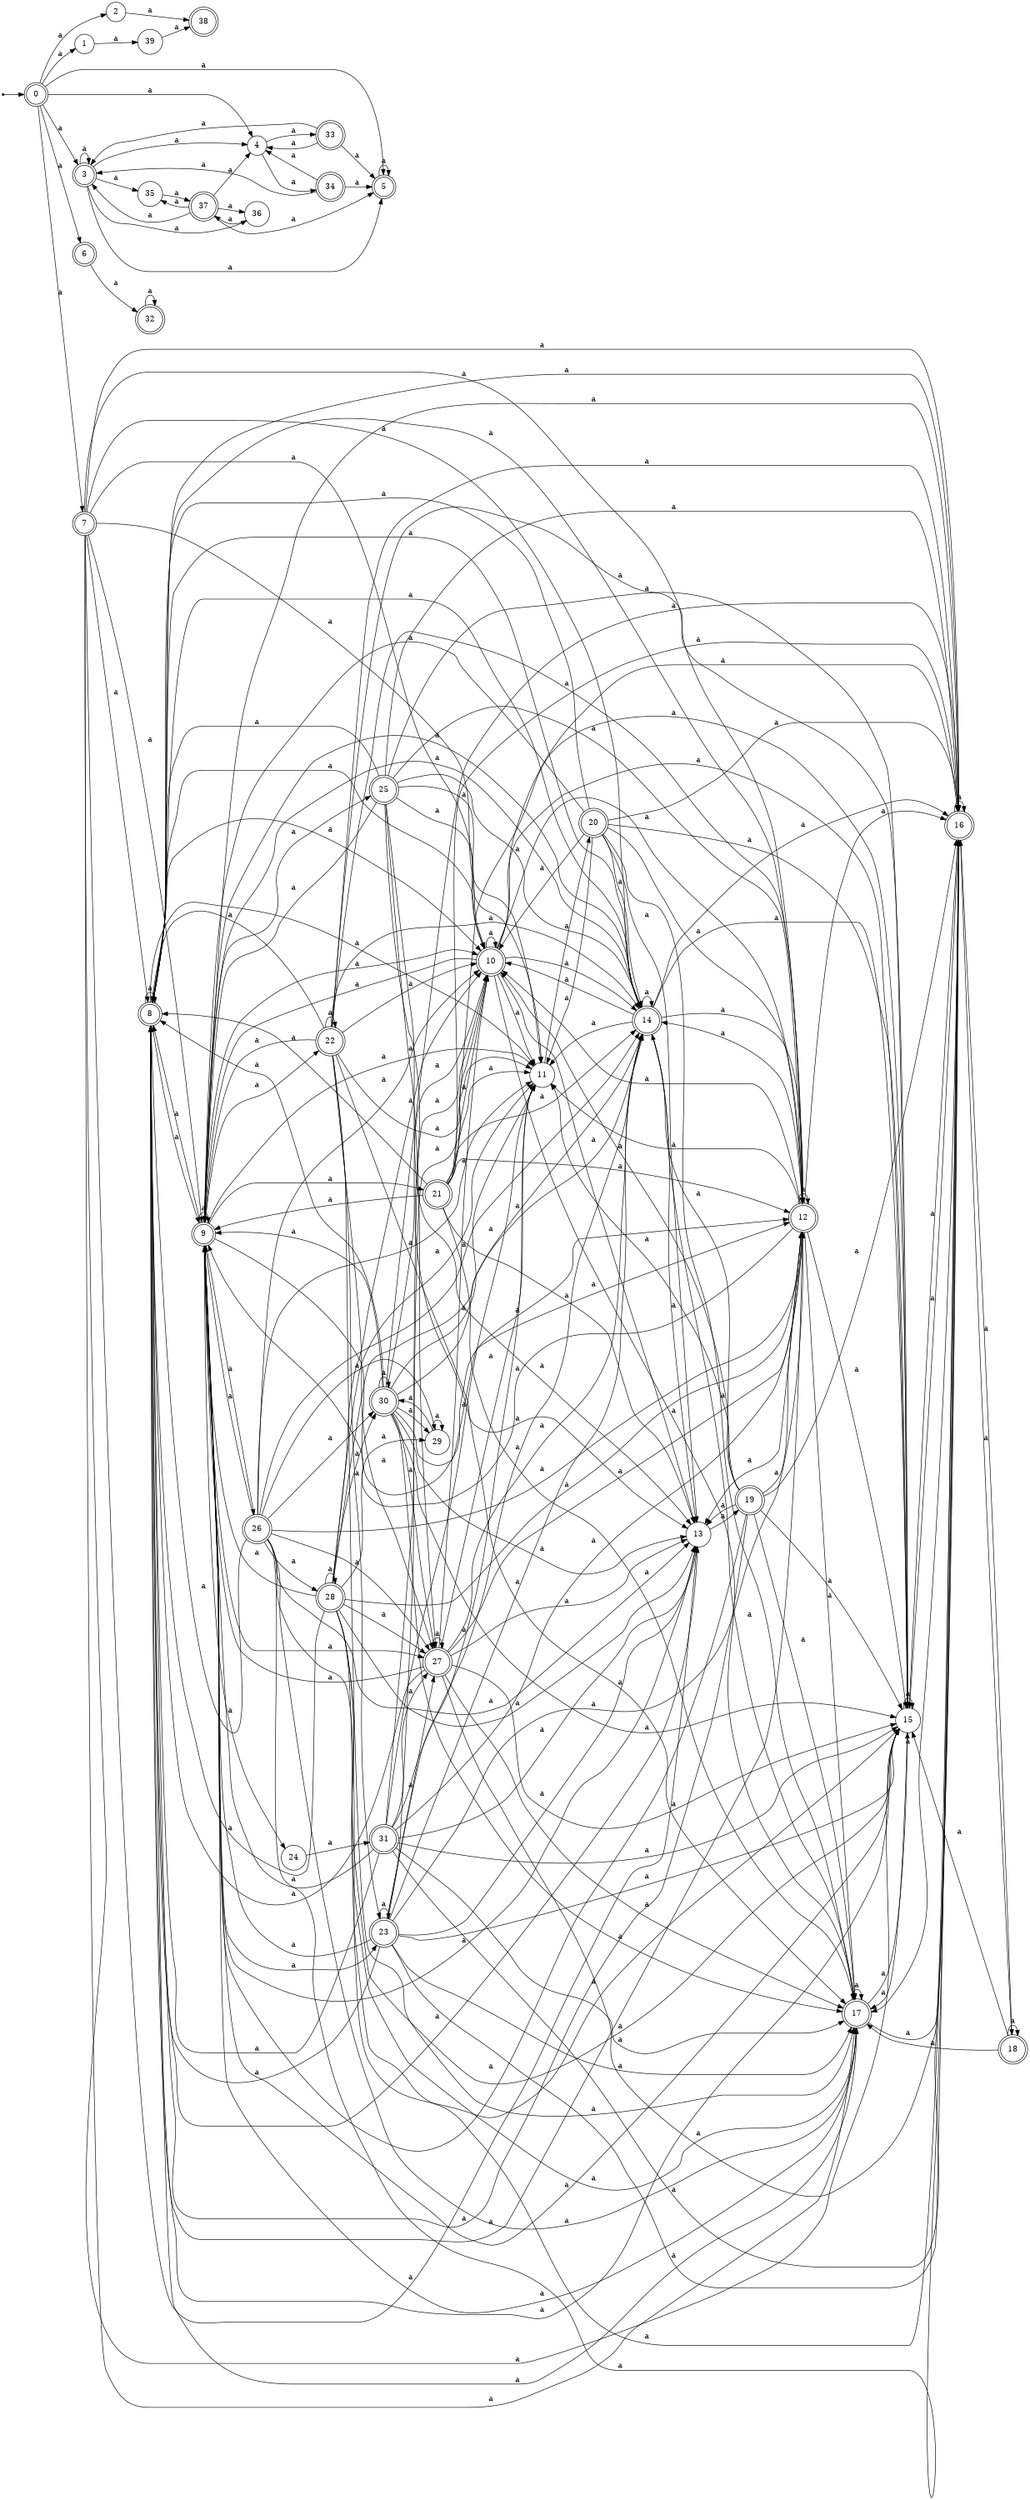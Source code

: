 digraph finite_state_machine {
rankdir=LR;
size="20,20";
node [shape = point]; "dummy0"
node [shape = doublecircle]; "0";"dummy0" -> "0";
node [shape = circle]; "1";
node [shape = circle]; "2";
node [shape = doublecircle]; "3";node [shape = circle]; "4";
node [shape = doublecircle]; "5";node [shape = doublecircle]; "6";node [shape = doublecircle]; "7";node [shape = doublecircle]; "8";node [shape = doublecircle]; "9";node [shape = doublecircle]; "10";node [shape = circle]; "11";
node [shape = doublecircle]; "12";node [shape = circle]; "13";
node [shape = doublecircle]; "14";node [shape = circle]; "15";
node [shape = doublecircle]; "16";node [shape = doublecircle]; "17";node [shape = doublecircle]; "18";node [shape = doublecircle]; "19";node [shape = doublecircle]; "20";node [shape = doublecircle]; "21";node [shape = doublecircle]; "22";node [shape = doublecircle]; "23";node [shape = circle]; "24";
node [shape = doublecircle]; "25";node [shape = doublecircle]; "26";node [shape = doublecircle]; "27";node [shape = doublecircle]; "28";node [shape = circle]; "29";
node [shape = doublecircle]; "30";node [shape = doublecircle]; "31";node [shape = doublecircle]; "32";node [shape = doublecircle]; "33";node [shape = doublecircle]; "34";node [shape = circle]; "35";
node [shape = circle]; "36";
node [shape = doublecircle]; "37";node [shape = doublecircle]; "38";node [shape = circle]; "39";
"0" -> "1" [label = "a"];
 "0" -> "2" [label = "a"];
 "0" -> "3" [label = "a"];
 "0" -> "4" [label = "a"];
 "0" -> "5" [label = "a"];
 "0" -> "6" [label = "a"];
 "0" -> "7" [label = "a"];
 "7" -> "8" [label = "a"];
 "7" -> "9" [label = "a"];
 "7" -> "10" [label = "a"];
 "7" -> "11" [label = "a"];
 "7" -> "12" [label = "a"];
 "7" -> "13" [label = "a"];
 "7" -> "14" [label = "a"];
 "7" -> "15" [label = "a"];
 "7" -> "16" [label = "a"];
 "7" -> "17" [label = "a"];
 "17" -> "16" [label = "a"];
 "17" -> "17" [label = "a"];
 "17" -> "15" [label = "a"];
 "16" -> "16" [label = "a"];
 "16" -> "17" [label = "a"];
 "16" -> "18" [label = "a"];
 "16" -> "15" [label = "a"];
 "18" -> "16" [label = "a"];
 "18" -> "17" [label = "a"];
 "18" -> "18" [label = "a"];
 "18" -> "15" [label = "a"];
 "15" -> "16" [label = "a"];
 "15" -> "17" [label = "a"];
 "15" -> "15" [label = "a"];
 "14" -> "8" [label = "a"];
 "14" -> "9" [label = "a"];
 "14" -> "10" [label = "a"];
 "14" -> "11" [label = "a"];
 "14" -> "12" [label = "a"];
 "14" -> "13" [label = "a"];
 "14" -> "14" [label = "a"];
 "14" -> "15" [label = "a"];
 "14" -> "16" [label = "a"];
 "14" -> "17" [label = "a"];
 "13" -> "19" [label = "a"];
 "19" -> "8" [label = "a"];
 "19" -> "9" [label = "a"];
 "19" -> "10" [label = "a"];
 "19" -> "11" [label = "a"];
 "19" -> "12" [label = "a"];
 "19" -> "13" [label = "a"];
 "19" -> "14" [label = "a"];
 "19" -> "15" [label = "a"];
 "19" -> "16" [label = "a"];
 "19" -> "17" [label = "a"];
 "12" -> "8" [label = "a"];
 "12" -> "9" [label = "a"];
 "12" -> "10" [label = "a"];
 "12" -> "11" [label = "a"];
 "12" -> "12" [label = "a"];
 "12" -> "13" [label = "a"];
 "12" -> "14" [label = "a"];
 "12" -> "15" [label = "a"];
 "12" -> "16" [label = "a"];
 "12" -> "17" [label = "a"];
 "11" -> "20" [label = "a"];
 "20" -> "8" [label = "a"];
 "20" -> "9" [label = "a"];
 "20" -> "10" [label = "a"];
 "20" -> "11" [label = "a"];
 "20" -> "12" [label = "a"];
 "20" -> "13" [label = "a"];
 "20" -> "14" [label = "a"];
 "20" -> "15" [label = "a"];
 "20" -> "16" [label = "a"];
 "20" -> "17" [label = "a"];
 "10" -> "8" [label = "a"];
 "10" -> "9" [label = "a"];
 "10" -> "10" [label = "a"];
 "10" -> "11" [label = "a"];
 "10" -> "12" [label = "a"];
 "10" -> "13" [label = "a"];
 "10" -> "14" [label = "a"];
 "10" -> "15" [label = "a"];
 "10" -> "16" [label = "a"];
 "10" -> "17" [label = "a"];
 "9" -> "8" [label = "a"];
 "9" -> "9" [label = "a"];
 "9" -> "10" [label = "a"];
 "9" -> "11" [label = "a"];
 "9" -> "12" [label = "a"];
 "9" -> "13" [label = "a"];
 "9" -> "14" [label = "a"];
 "9" -> "15" [label = "a"];
 "9" -> "16" [label = "a"];
 "9" -> "17" [label = "a"];
 "9" -> "21" [label = "a"];
 "9" -> "22" [label = "a"];
 "9" -> "23" [label = "a"];
 "9" -> "24" [label = "a"];
 "9" -> "25" [label = "a"];
 "9" -> "26" [label = "a"];
 "9" -> "27" [label = "a"];
 "27" -> "8" [label = "a"];
 "27" -> "9" [label = "a"];
 "27" -> "10" [label = "a"];
 "27" -> "11" [label = "a"];
 "27" -> "12" [label = "a"];
 "27" -> "13" [label = "a"];
 "27" -> "14" [label = "a"];
 "27" -> "15" [label = "a"];
 "27" -> "16" [label = "a"];
 "27" -> "17" [label = "a"];
 "27" -> "27" [label = "a"];
 "26" -> "8" [label = "a"];
 "26" -> "9" [label = "a"];
 "26" -> "10" [label = "a"];
 "26" -> "11" [label = "a"];
 "26" -> "12" [label = "a"];
 "26" -> "13" [label = "a"];
 "26" -> "14" [label = "a"];
 "26" -> "15" [label = "a"];
 "26" -> "16" [label = "a"];
 "26" -> "17" [label = "a"];
 "26" -> "27" [label = "a"];
 "26" -> "28" [label = "a"];
 "26" -> "29" [label = "a"];
 "26" -> "30" [label = "a"];
 "30" -> "8" [label = "a"];
 "30" -> "9" [label = "a"];
 "30" -> "10" [label = "a"];
 "30" -> "11" [label = "a"];
 "30" -> "12" [label = "a"];
 "30" -> "13" [label = "a"];
 "30" -> "14" [label = "a"];
 "30" -> "15" [label = "a"];
 "30" -> "16" [label = "a"];
 "30" -> "17" [label = "a"];
 "30" -> "27" [label = "a"];
 "30" -> "29" [label = "a"];
 "30" -> "30" [label = "a"];
 "29" -> "29" [label = "a"];
 "29" -> "30" [label = "a"];
 "28" -> "8" [label = "a"];
 "28" -> "9" [label = "a"];
 "28" -> "10" [label = "a"];
 "28" -> "11" [label = "a"];
 "28" -> "12" [label = "a"];
 "28" -> "13" [label = "a"];
 "28" -> "14" [label = "a"];
 "28" -> "15" [label = "a"];
 "28" -> "16" [label = "a"];
 "28" -> "17" [label = "a"];
 "28" -> "27" [label = "a"];
 "28" -> "28" [label = "a"];
 "28" -> "29" [label = "a"];
 "28" -> "30" [label = "a"];
 "25" -> "8" [label = "a"];
 "25" -> "9" [label = "a"];
 "25" -> "10" [label = "a"];
 "25" -> "11" [label = "a"];
 "25" -> "12" [label = "a"];
 "25" -> "13" [label = "a"];
 "25" -> "14" [label = "a"];
 "25" -> "15" [label = "a"];
 "25" -> "16" [label = "a"];
 "25" -> "17" [label = "a"];
 "25" -> "27" [label = "a"];
 "24" -> "31" [label = "a"];
 "31" -> "8" [label = "a"];
 "31" -> "9" [label = "a"];
 "31" -> "10" [label = "a"];
 "31" -> "11" [label = "a"];
 "31" -> "12" [label = "a"];
 "31" -> "13" [label = "a"];
 "31" -> "14" [label = "a"];
 "31" -> "15" [label = "a"];
 "31" -> "16" [label = "a"];
 "31" -> "17" [label = "a"];
 "31" -> "27" [label = "a"];
 "23" -> "8" [label = "a"];
 "23" -> "9" [label = "a"];
 "23" -> "10" [label = "a"];
 "23" -> "11" [label = "a"];
 "23" -> "12" [label = "a"];
 "23" -> "13" [label = "a"];
 "23" -> "14" [label = "a"];
 "23" -> "15" [label = "a"];
 "23" -> "16" [label = "a"];
 "23" -> "17" [label = "a"];
 "23" -> "23" [label = "a"];
 "23" -> "27" [label = "a"];
 "22" -> "8" [label = "a"];
 "22" -> "9" [label = "a"];
 "22" -> "10" [label = "a"];
 "22" -> "11" [label = "a"];
 "22" -> "12" [label = "a"];
 "22" -> "13" [label = "a"];
 "22" -> "14" [label = "a"];
 "22" -> "15" [label = "a"];
 "22" -> "16" [label = "a"];
 "22" -> "17" [label = "a"];
 "22" -> "22" [label = "a"];
 "22" -> "23" [label = "a"];
 "22" -> "27" [label = "a"];
 "21" -> "8" [label = "a"];
 "21" -> "9" [label = "a"];
 "21" -> "10" [label = "a"];
 "21" -> "11" [label = "a"];
 "21" -> "12" [label = "a"];
 "21" -> "13" [label = "a"];
 "21" -> "14" [label = "a"];
 "21" -> "15" [label = "a"];
 "21" -> "16" [label = "a"];
 "21" -> "17" [label = "a"];
 "8" -> "8" [label = "a"];
 "8" -> "9" [label = "a"];
 "8" -> "10" [label = "a"];
 "8" -> "11" [label = "a"];
 "8" -> "12" [label = "a"];
 "8" -> "13" [label = "a"];
 "8" -> "14" [label = "a"];
 "8" -> "15" [label = "a"];
 "8" -> "16" [label = "a"];
 "8" -> "17" [label = "a"];
 "6" -> "32" [label = "a"];
 "32" -> "32" [label = "a"];
 "5" -> "5" [label = "a"];
 "4" -> "33" [label = "a"];
 "4" -> "34" [label = "a"];
 "34" -> "3" [label = "a"];
 "34" -> "4" [label = "a"];
 "34" -> "5" [label = "a"];
 "33" -> "3" [label = "a"];
 "33" -> "4" [label = "a"];
 "33" -> "5" [label = "a"];
 "3" -> "35" [label = "a"];
 "3" -> "3" [label = "a"];
 "3" -> "5" [label = "a"];
 "3" -> "36" [label = "a"];
 "3" -> "4" [label = "a"];
 "36" -> "37" [label = "a"];
 "37" -> "3" [label = "a"];
 "37" -> "35" [label = "a"];
 "37" -> "5" [label = "a"];
 "37" -> "36" [label = "a"];
 "37" -> "4" [label = "a"];
 "35" -> "37" [label = "a"];
 "2" -> "38" [label = "a"];
 "1" -> "39" [label = "a"];
 "39" -> "38" [label = "a"];
 }
